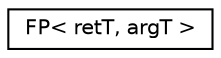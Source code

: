 digraph "Graphical Class Hierarchy"
{
  edge [fontname="Helvetica",fontsize="10",labelfontname="Helvetica",labelfontsize="10"];
  node [fontname="Helvetica",fontsize="10",shape=record];
  rankdir="LR";
  Node0 [label="FP\< retT, argT \>",height=0.2,width=0.4,color="black", fillcolor="white", style="filled",URL="$class_f_p.html",tooltip="API for managing Function Pointers. "];
}
